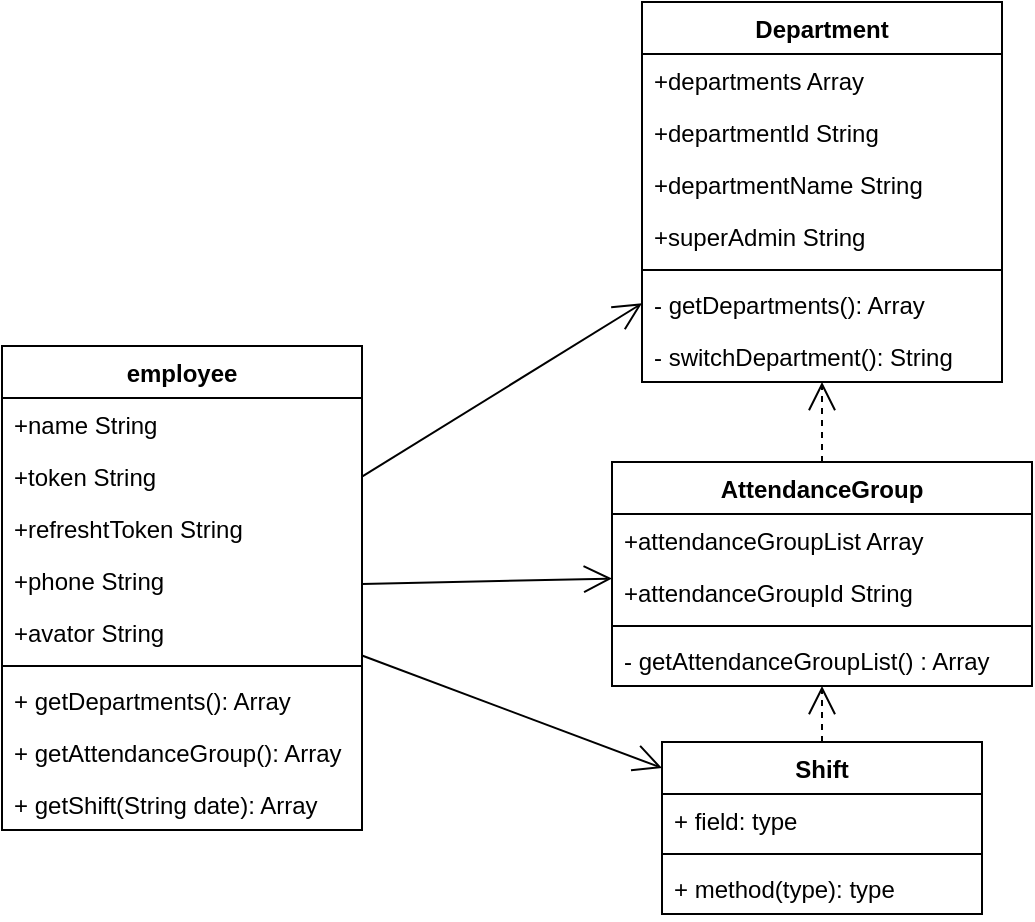 <mxfile version="14.1.1" type="github">
  <diagram id="C5RBs43oDa-KdzZeNtuy" name="Page-1">
    <mxGraphModel dx="946" dy="600" grid="1" gridSize="10" guides="1" tooltips="1" connect="1" arrows="1" fold="1" page="1" pageScale="1" pageWidth="827" pageHeight="1169" math="0" shadow="0">
      <root>
        <mxCell id="WIyWlLk6GJQsqaUBKTNV-0" />
        <mxCell id="WIyWlLk6GJQsqaUBKTNV-1" parent="WIyWlLk6GJQsqaUBKTNV-0" />
        <mxCell id="1LQrtnT1c_7ssDxTaVGr-23" value="employee" style="swimlane;fontStyle=1;align=center;verticalAlign=top;childLayout=stackLayout;horizontal=1;startSize=26;horizontalStack=0;resizeParent=1;resizeParentMax=0;resizeLast=0;collapsible=1;marginBottom=0;" vertex="1" parent="WIyWlLk6GJQsqaUBKTNV-1">
          <mxGeometry x="100" y="192" width="180" height="242" as="geometry" />
        </mxCell>
        <mxCell id="1LQrtnT1c_7ssDxTaVGr-24" value="+name String&#xa;" style="text;strokeColor=none;fillColor=none;align=left;verticalAlign=top;spacingLeft=4;spacingRight=4;overflow=hidden;rotatable=0;points=[[0,0.5],[1,0.5]];portConstraint=eastwest;" vertex="1" parent="1LQrtnT1c_7ssDxTaVGr-23">
          <mxGeometry y="26" width="180" height="26" as="geometry" />
        </mxCell>
        <mxCell id="1LQrtnT1c_7ssDxTaVGr-30" value="+token String&#xa;" style="text;strokeColor=none;fillColor=none;align=left;verticalAlign=top;spacingLeft=4;spacingRight=4;overflow=hidden;rotatable=0;points=[[0,0.5],[1,0.5]];portConstraint=eastwest;" vertex="1" parent="1LQrtnT1c_7ssDxTaVGr-23">
          <mxGeometry y="52" width="180" height="26" as="geometry" />
        </mxCell>
        <mxCell id="1LQrtnT1c_7ssDxTaVGr-29" value="+refreshtToken String&#xa;" style="text;strokeColor=none;fillColor=none;align=left;verticalAlign=top;spacingLeft=4;spacingRight=4;overflow=hidden;rotatable=0;points=[[0,0.5],[1,0.5]];portConstraint=eastwest;" vertex="1" parent="1LQrtnT1c_7ssDxTaVGr-23">
          <mxGeometry y="78" width="180" height="26" as="geometry" />
        </mxCell>
        <mxCell id="1LQrtnT1c_7ssDxTaVGr-33" value="+phone String&#xa;" style="text;strokeColor=none;fillColor=none;align=left;verticalAlign=top;spacingLeft=4;spacingRight=4;overflow=hidden;rotatable=0;points=[[0,0.5],[1,0.5]];portConstraint=eastwest;" vertex="1" parent="1LQrtnT1c_7ssDxTaVGr-23">
          <mxGeometry y="104" width="180" height="26" as="geometry" />
        </mxCell>
        <mxCell id="1LQrtnT1c_7ssDxTaVGr-31" value="+avator String&#xa;" style="text;strokeColor=none;fillColor=none;align=left;verticalAlign=top;spacingLeft=4;spacingRight=4;overflow=hidden;rotatable=0;points=[[0,0.5],[1,0.5]];portConstraint=eastwest;" vertex="1" parent="1LQrtnT1c_7ssDxTaVGr-23">
          <mxGeometry y="130" width="180" height="26" as="geometry" />
        </mxCell>
        <mxCell id="1LQrtnT1c_7ssDxTaVGr-25" value="" style="line;strokeWidth=1;fillColor=none;align=left;verticalAlign=middle;spacingTop=-1;spacingLeft=3;spacingRight=3;rotatable=0;labelPosition=right;points=[];portConstraint=eastwest;" vertex="1" parent="1LQrtnT1c_7ssDxTaVGr-23">
          <mxGeometry y="156" width="180" height="8" as="geometry" />
        </mxCell>
        <mxCell id="1LQrtnT1c_7ssDxTaVGr-26" value="+ getDepartments(): Array" style="text;strokeColor=none;fillColor=none;align=left;verticalAlign=top;spacingLeft=4;spacingRight=4;overflow=hidden;rotatable=0;points=[[0,0.5],[1,0.5]];portConstraint=eastwest;" vertex="1" parent="1LQrtnT1c_7ssDxTaVGr-23">
          <mxGeometry y="164" width="180" height="26" as="geometry" />
        </mxCell>
        <mxCell id="1LQrtnT1c_7ssDxTaVGr-37" value="+ getAttendanceGroup(): Array" style="text;strokeColor=none;fillColor=none;align=left;verticalAlign=top;spacingLeft=4;spacingRight=4;overflow=hidden;rotatable=0;points=[[0,0.5],[1,0.5]];portConstraint=eastwest;" vertex="1" parent="1LQrtnT1c_7ssDxTaVGr-23">
          <mxGeometry y="190" width="180" height="26" as="geometry" />
        </mxCell>
        <mxCell id="1LQrtnT1c_7ssDxTaVGr-36" value="+ getShift(String date): Array" style="text;strokeColor=none;fillColor=none;align=left;verticalAlign=top;spacingLeft=4;spacingRight=4;overflow=hidden;rotatable=0;points=[[0,0.5],[1,0.5]];portConstraint=eastwest;" vertex="1" parent="1LQrtnT1c_7ssDxTaVGr-23">
          <mxGeometry y="216" width="180" height="26" as="geometry" />
        </mxCell>
        <mxCell id="1LQrtnT1c_7ssDxTaVGr-39" value="Department" style="swimlane;fontStyle=1;align=center;verticalAlign=top;childLayout=stackLayout;horizontal=1;startSize=26;horizontalStack=0;resizeParent=1;resizeParentMax=0;resizeLast=0;collapsible=1;marginBottom=0;" vertex="1" parent="WIyWlLk6GJQsqaUBKTNV-1">
          <mxGeometry x="420" y="20" width="180" height="190" as="geometry" />
        </mxCell>
        <mxCell id="1LQrtnT1c_7ssDxTaVGr-40" value="+departments Array" style="text;strokeColor=none;fillColor=none;align=left;verticalAlign=top;spacingLeft=4;spacingRight=4;overflow=hidden;rotatable=0;points=[[0,0.5],[1,0.5]];portConstraint=eastwest;" vertex="1" parent="1LQrtnT1c_7ssDxTaVGr-39">
          <mxGeometry y="26" width="180" height="26" as="geometry" />
        </mxCell>
        <mxCell id="1LQrtnT1c_7ssDxTaVGr-61" value="+departmentId String" style="text;strokeColor=none;fillColor=none;align=left;verticalAlign=top;spacingLeft=4;spacingRight=4;overflow=hidden;rotatable=0;points=[[0,0.5],[1,0.5]];portConstraint=eastwest;" vertex="1" parent="1LQrtnT1c_7ssDxTaVGr-39">
          <mxGeometry y="52" width="180" height="26" as="geometry" />
        </mxCell>
        <mxCell id="1LQrtnT1c_7ssDxTaVGr-58" value="+departmentName String" style="text;strokeColor=none;fillColor=none;align=left;verticalAlign=top;spacingLeft=4;spacingRight=4;overflow=hidden;rotatable=0;points=[[0,0.5],[1,0.5]];portConstraint=eastwest;" vertex="1" parent="1LQrtnT1c_7ssDxTaVGr-39">
          <mxGeometry y="78" width="180" height="26" as="geometry" />
        </mxCell>
        <mxCell id="1LQrtnT1c_7ssDxTaVGr-62" value="+superAdmin String" style="text;strokeColor=none;fillColor=none;align=left;verticalAlign=top;spacingLeft=4;spacingRight=4;overflow=hidden;rotatable=0;points=[[0,0.5],[1,0.5]];portConstraint=eastwest;" vertex="1" parent="1LQrtnT1c_7ssDxTaVGr-39">
          <mxGeometry y="104" width="180" height="26" as="geometry" />
        </mxCell>
        <mxCell id="1LQrtnT1c_7ssDxTaVGr-41" value="" style="line;strokeWidth=1;fillColor=none;align=left;verticalAlign=middle;spacingTop=-1;spacingLeft=3;spacingRight=3;rotatable=0;labelPosition=right;points=[];portConstraint=eastwest;" vertex="1" parent="1LQrtnT1c_7ssDxTaVGr-39">
          <mxGeometry y="130" width="180" height="8" as="geometry" />
        </mxCell>
        <mxCell id="1LQrtnT1c_7ssDxTaVGr-42" value="- getDepartments(): Array" style="text;strokeColor=none;fillColor=none;align=left;verticalAlign=top;spacingLeft=4;spacingRight=4;overflow=hidden;rotatable=0;points=[[0,0.5],[1,0.5]];portConstraint=eastwest;" vertex="1" parent="1LQrtnT1c_7ssDxTaVGr-39">
          <mxGeometry y="138" width="180" height="26" as="geometry" />
        </mxCell>
        <mxCell id="1LQrtnT1c_7ssDxTaVGr-60" value="- switchDepartment(): String" style="text;strokeColor=none;fillColor=none;align=left;verticalAlign=top;spacingLeft=4;spacingRight=4;overflow=hidden;rotatable=0;points=[[0,0.5],[1,0.5]];portConstraint=eastwest;" vertex="1" parent="1LQrtnT1c_7ssDxTaVGr-39">
          <mxGeometry y="164" width="180" height="26" as="geometry" />
        </mxCell>
        <mxCell id="1LQrtnT1c_7ssDxTaVGr-57" value="" style="endArrow=open;endFill=1;endSize=12;html=1;" edge="1" parent="WIyWlLk6GJQsqaUBKTNV-1" source="1LQrtnT1c_7ssDxTaVGr-23" target="1LQrtnT1c_7ssDxTaVGr-39">
          <mxGeometry width="160" relative="1" as="geometry">
            <mxPoint y="320" as="sourcePoint" />
            <mxPoint x="160" y="320" as="targetPoint" />
          </mxGeometry>
        </mxCell>
        <mxCell id="1LQrtnT1c_7ssDxTaVGr-63" value="AttendanceGroup" style="swimlane;fontStyle=1;align=center;verticalAlign=top;childLayout=stackLayout;horizontal=1;startSize=26;horizontalStack=0;resizeParent=1;resizeParentMax=0;resizeLast=0;collapsible=1;marginBottom=0;" vertex="1" parent="WIyWlLk6GJQsqaUBKTNV-1">
          <mxGeometry x="405" y="250" width="210" height="112" as="geometry" />
        </mxCell>
        <mxCell id="1LQrtnT1c_7ssDxTaVGr-69" value="+attendanceGroupList Array" style="text;strokeColor=none;fillColor=none;align=left;verticalAlign=top;spacingLeft=4;spacingRight=4;overflow=hidden;rotatable=0;points=[[0,0.5],[1,0.5]];portConstraint=eastwest;" vertex="1" parent="1LQrtnT1c_7ssDxTaVGr-63">
          <mxGeometry y="26" width="210" height="26" as="geometry" />
        </mxCell>
        <mxCell id="1LQrtnT1c_7ssDxTaVGr-64" value="+attendanceGroupId String" style="text;strokeColor=none;fillColor=none;align=left;verticalAlign=top;spacingLeft=4;spacingRight=4;overflow=hidden;rotatable=0;points=[[0,0.5],[1,0.5]];portConstraint=eastwest;" vertex="1" parent="1LQrtnT1c_7ssDxTaVGr-63">
          <mxGeometry y="52" width="210" height="26" as="geometry" />
        </mxCell>
        <mxCell id="1LQrtnT1c_7ssDxTaVGr-65" value="" style="line;strokeWidth=1;fillColor=none;align=left;verticalAlign=middle;spacingTop=-1;spacingLeft=3;spacingRight=3;rotatable=0;labelPosition=right;points=[];portConstraint=eastwest;" vertex="1" parent="1LQrtnT1c_7ssDxTaVGr-63">
          <mxGeometry y="78" width="210" height="8" as="geometry" />
        </mxCell>
        <mxCell id="1LQrtnT1c_7ssDxTaVGr-66" value="- getAttendanceGroupList() : Array" style="text;strokeColor=none;fillColor=none;align=left;verticalAlign=top;spacingLeft=4;spacingRight=4;overflow=hidden;rotatable=0;points=[[0,0.5],[1,0.5]];portConstraint=eastwest;" vertex="1" parent="1LQrtnT1c_7ssDxTaVGr-63">
          <mxGeometry y="86" width="210" height="26" as="geometry" />
        </mxCell>
        <mxCell id="1LQrtnT1c_7ssDxTaVGr-67" value="" style="endArrow=open;endFill=1;endSize=12;html=1;" edge="1" parent="WIyWlLk6GJQsqaUBKTNV-1" source="1LQrtnT1c_7ssDxTaVGr-23" target="1LQrtnT1c_7ssDxTaVGr-63">
          <mxGeometry width="160" relative="1" as="geometry">
            <mxPoint x="330" y="300" as="sourcePoint" />
            <mxPoint x="490" y="300" as="targetPoint" />
          </mxGeometry>
        </mxCell>
        <mxCell id="1LQrtnT1c_7ssDxTaVGr-68" value="" style="endArrow=open;endSize=12;dashed=1;html=1;" edge="1" parent="WIyWlLk6GJQsqaUBKTNV-1" source="1LQrtnT1c_7ssDxTaVGr-63" target="1LQrtnT1c_7ssDxTaVGr-39">
          <mxGeometry width="160" relative="1" as="geometry">
            <mxPoint x="330" y="350" as="sourcePoint" />
            <mxPoint x="490" y="300" as="targetPoint" />
          </mxGeometry>
        </mxCell>
        <mxCell id="1LQrtnT1c_7ssDxTaVGr-71" value="Shift" style="swimlane;fontStyle=1;align=center;verticalAlign=top;childLayout=stackLayout;horizontal=1;startSize=26;horizontalStack=0;resizeParent=1;resizeParentMax=0;resizeLast=0;collapsible=1;marginBottom=0;" vertex="1" parent="WIyWlLk6GJQsqaUBKTNV-1">
          <mxGeometry x="430" y="390" width="160" height="86" as="geometry" />
        </mxCell>
        <mxCell id="1LQrtnT1c_7ssDxTaVGr-72" value="+ field: type" style="text;strokeColor=none;fillColor=none;align=left;verticalAlign=top;spacingLeft=4;spacingRight=4;overflow=hidden;rotatable=0;points=[[0,0.5],[1,0.5]];portConstraint=eastwest;" vertex="1" parent="1LQrtnT1c_7ssDxTaVGr-71">
          <mxGeometry y="26" width="160" height="26" as="geometry" />
        </mxCell>
        <mxCell id="1LQrtnT1c_7ssDxTaVGr-73" value="" style="line;strokeWidth=1;fillColor=none;align=left;verticalAlign=middle;spacingTop=-1;spacingLeft=3;spacingRight=3;rotatable=0;labelPosition=right;points=[];portConstraint=eastwest;" vertex="1" parent="1LQrtnT1c_7ssDxTaVGr-71">
          <mxGeometry y="52" width="160" height="8" as="geometry" />
        </mxCell>
        <mxCell id="1LQrtnT1c_7ssDxTaVGr-74" value="+ method(type): type" style="text;strokeColor=none;fillColor=none;align=left;verticalAlign=top;spacingLeft=4;spacingRight=4;overflow=hidden;rotatable=0;points=[[0,0.5],[1,0.5]];portConstraint=eastwest;" vertex="1" parent="1LQrtnT1c_7ssDxTaVGr-71">
          <mxGeometry y="60" width="160" height="26" as="geometry" />
        </mxCell>
        <mxCell id="1LQrtnT1c_7ssDxTaVGr-75" value="" style="endArrow=open;endSize=12;dashed=1;html=1;" edge="1" parent="WIyWlLk6GJQsqaUBKTNV-1" source="1LQrtnT1c_7ssDxTaVGr-71" target="1LQrtnT1c_7ssDxTaVGr-63">
          <mxGeometry width="160" relative="1" as="geometry">
            <mxPoint x="210" y="510" as="sourcePoint" />
            <mxPoint x="370" y="510" as="targetPoint" />
          </mxGeometry>
        </mxCell>
        <mxCell id="1LQrtnT1c_7ssDxTaVGr-76" value="" style="endArrow=open;endFill=1;endSize=12;html=1;" edge="1" parent="WIyWlLk6GJQsqaUBKTNV-1" source="1LQrtnT1c_7ssDxTaVGr-23" target="1LQrtnT1c_7ssDxTaVGr-71">
          <mxGeometry width="160" relative="1" as="geometry">
            <mxPoint x="340" y="370" as="sourcePoint" />
            <mxPoint x="500" y="370" as="targetPoint" />
          </mxGeometry>
        </mxCell>
      </root>
    </mxGraphModel>
  </diagram>
</mxfile>
